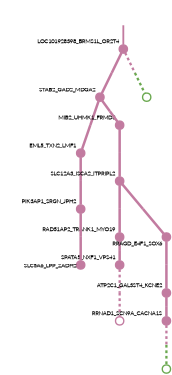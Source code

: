 strict digraph  {
graph[splines=false]; nodesep=0.7; rankdir=TB; ranksep=0.6; forcelabels=true; dpi=600; size=2.5;
0 [color="#c27ba0ff", fillcolor="#c27ba0ff", fixedsize=true, fontname=Lato, fontsize="12pt", height="0.25", label="", penwidth=3, shape=circle, style=filled, xlabel=STAB2_GAD2_MDGA2];
3 [color="#c27ba0ff", fillcolor="#c27ba0ff", fixedsize=true, fontname=Lato, fontsize="12pt", height="0.25", label="", penwidth=3, shape=circle, style=filled, xlabel=EML5_TXN2_LMF1];
9 [color="#c27ba0ff", fillcolor="#c27ba0ff", fixedsize=true, fontname=Lato, fontsize="12pt", height="0.25", label="", penwidth=3, shape=circle, style=filled, xlabel=MIB2_UHMK1_FRMD3];
1 [color="#c27ba0ff", fillcolor="#c27ba0ff", fixedsize=true, fontname=Lato, fontsize="12pt", height="0.25", label="", penwidth=3, shape=circle, style=filled, xlabel=LOC101928398_BRMS1L_OR2T4];
12 [color="#6aa84fff", fillcolor="#6aa84fff", fixedsize=true, fontname=Lato, fontsize="12pt", height="0.25", label="", penwidth=3, shape=circle, style=solid, xlabel=""];
2 [color="#c27ba0ff", fillcolor="#c27ba0ff", fixedsize=true, fontname=Lato, fontsize="12pt", height="0.25", label="", penwidth=3, shape=circle, style=filled, xlabel=RAD51AP2_TRANK1_MYO19];
11 [color="#c27ba0ff", fillcolor="#c27ba0ff", fixedsize=true, fontname=Lato, fontsize="12pt", height="0.25", label="", penwidth=3, shape=circle, style=filled, xlabel=SPATA5_NXF1_VPS41];
5 [color="#c27ba0ff", fillcolor="#c27ba0ff", fixedsize=true, fontname=Lato, fontsize="12pt", height="0.25", label="", penwidth=3, shape=circle, style=filled, xlabel=PIK3AP1_SRGN_JPH2];
4 [color="#c27ba0ff", fillcolor="#c27ba0ff", fixedsize=true, fontname=Lato, fontsize="12pt", height="0.25", label="", penwidth=3, shape=circle, style=filled, xlabel=SLC12A3_ISCA2_ITPRIPL2];
7 [color="#c27ba0ff", fillcolor="#c27ba0ff", fixedsize=true, fontname=Lato, fontsize="12pt", height="0.25", label="", penwidth=3, shape=circle, style=filled, xlabel=RRAGD_E4F1_SOX6];
8 [color="#c27ba0ff", fillcolor="#c27ba0ff", fixedsize=true, fontname=Lato, fontsize="12pt", height="0.25", label="", penwidth=3, shape=circle, style=filled, xlabel=SLC5A6_LPP_ZADH2];
6 [color="#c27ba0ff", fillcolor="#c27ba0ff", fixedsize=true, fontname=Lato, fontsize="12pt", height="0.25", label="", penwidth=3, shape=circle, style=filled, xlabel=ATP2C1_GAL3ST4_KCNE2];
10 [color="#c27ba0ff", fillcolor="#c27ba0ff", fixedsize=true, fontname=Lato, fontsize="12pt", height="0.25", label="", penwidth=3, shape=circle, style=filled, xlabel=RRNAD1_SCN9A_CACNA1S];
13 [color="#6aa84fff", fillcolor="#6aa84fff", fixedsize=true, fontname=Lato, fontsize="12pt", height="0.25", label="", penwidth=3, shape=circle, style=solid, xlabel=""];
14 [color="#c27ba0ff", fillcolor="#c27ba0ff", fixedsize=true, fontname=Lato, fontsize="12pt", height="0.25", label="", penwidth=3, shape=circle, style=solid, xlabel=""];
normal [label="", penwidth=3, style=invis, xlabel=LOC101928398_BRMS1L_OR2T4];
0 -> 3  [arrowsize=0, color="#c27ba0ff;0.5:#c27ba0ff", minlen="2.0", penwidth="5.5", style=solid];
0 -> 9  [arrowsize=0, color="#c27ba0ff;0.5:#c27ba0ff", minlen="1.571428656578064", penwidth="5.5", style=solid];
3 -> 5  [arrowsize=0, color="#c27ba0ff;0.5:#c27ba0ff", minlen="2.0", penwidth="5.5", style=solid];
9 -> 4  [arrowsize=0, color="#c27ba0ff;0.5:#c27ba0ff", minlen="2.0", penwidth="5.5", style=solid];
1 -> 0  [arrowsize=0, color="#c27ba0ff;0.5:#c27ba0ff", minlen="2.0", penwidth="5.5", style=solid];
1 -> 12  [arrowsize=0, color="#c27ba0ff;0.5:#6aa84fff", minlen="2.0", penwidth=5, style=dashed];
2 -> 11  [arrowsize=0, color="#c27ba0ff;0.5:#c27ba0ff", minlen="1.0", penwidth="5.5", style=solid];
11 -> 14  [arrowsize=0, color="#c27ba0ff;0.5:#c27ba0ff", minlen="2.0", penwidth=5, style=dashed];
5 -> 8  [arrowsize=0, color="#c27ba0ff;0.5:#c27ba0ff", minlen="2.0", penwidth="5.5", style=solid];
4 -> 2  [arrowsize=0, color="#c27ba0ff;0.5:#c27ba0ff", minlen="2.0", penwidth="5.5", style=solid];
4 -> 7  [arrowsize=0, color="#c27ba0ff;0.5:#c27ba0ff", minlen="2.0", penwidth="5.5", style=solid];
7 -> 6  [arrowsize=0, color="#c27ba0ff;0.5:#c27ba0ff", minlen="2.0", penwidth="5.5", style=solid];
6 -> 10  [arrowsize=0, color="#c27ba0ff;0.5:#c27ba0ff", minlen="1.4285714626312256", penwidth="5.5", style=solid];
10 -> 13  [arrowsize=0, color="#c27ba0ff;0.5:#6aa84fff", minlen="2.0", penwidth=5, style=dashed];
normal -> 1  [arrowsize=0, color="#c27ba0ff", label="", penwidth=4, style=solid];
}
